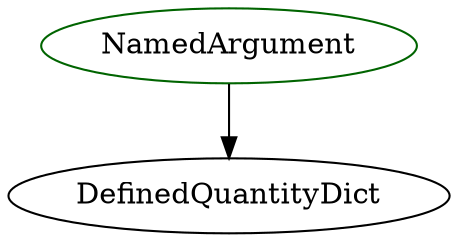 digraph namedargument{
NamedArgument	[shape=oval, color=darkgreen, label="NamedArgument"];
NamedArgument -> DefinedQuantityDict;
}

